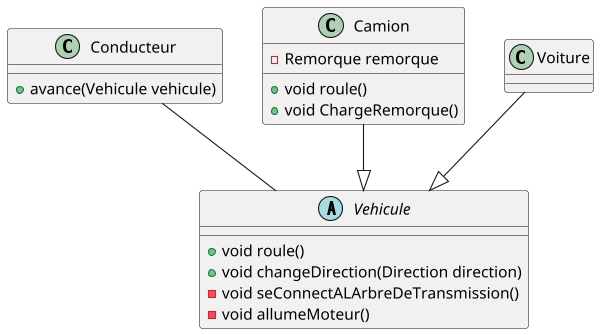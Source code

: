 @startuml abstraite
scale 600*600

class Conducteur {
    + avance(Vehicule vehicule)
}

abstract class Vehicule {
    + void roule()
    + void changeDirection(Direction direction)
    - void seConnectALArbreDeTransmission()
    - void allumeMoteur()
}

class Camion {
    - Remorque remorque
    + void roule()
    + void ChargeRemorque()
}

class Voiture {
}

Camion --|> Vehicule
Voiture --|> Vehicule
Conducteur -- Vehicule

@enduml